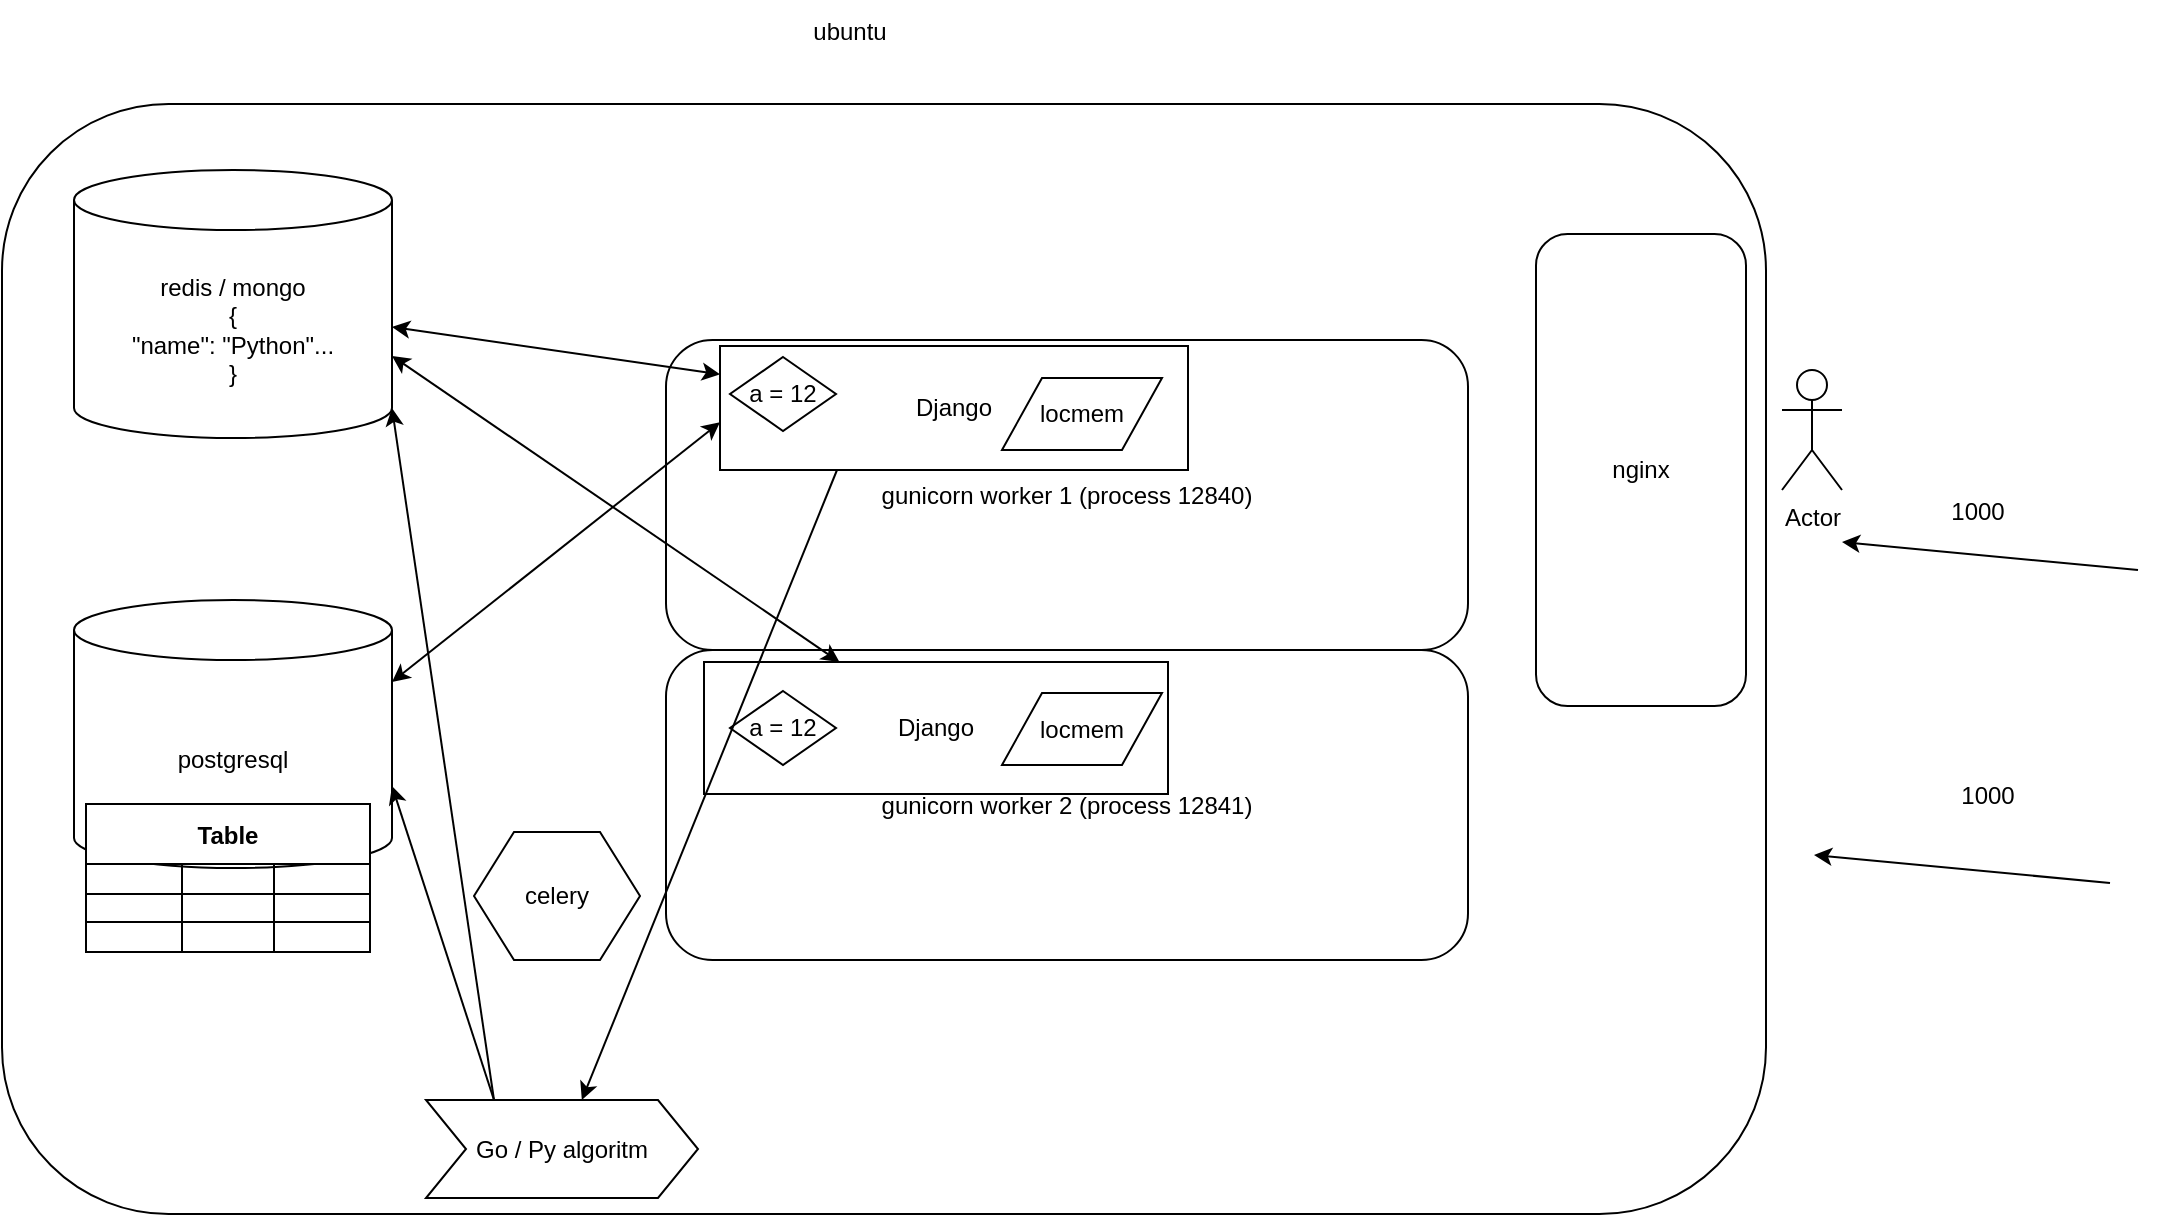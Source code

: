 <mxfile version="20.7.4" type="device"><diagram id="miclvZIaogrIFuRvzJ_r" name="Страница 1"><mxGraphModel dx="1000" dy="332" grid="0" gridSize="10" guides="1" tooltips="1" connect="1" arrows="1" fold="1" page="0" pageScale="1" pageWidth="827" pageHeight="1169" math="0" shadow="0"><root><mxCell id="0"/><mxCell id="1" parent="0"/><mxCell id="Lr0gcxaXRvnFOQFv2LrC-19" value="ubuntu" style="rounded=1;whiteSpace=wrap;html=1;" vertex="1" parent="1"><mxGeometry x="-262" y="250" width="882" height="555" as="geometry"/></mxCell><mxCell id="Lr0gcxaXRvnFOQFv2LrC-4" value="gunicorn worker 1 (process 12840)" style="rounded=1;whiteSpace=wrap;html=1;" vertex="1" parent="1"><mxGeometry x="70" y="368" width="401" height="155" as="geometry"/></mxCell><mxCell id="Lr0gcxaXRvnFOQFv2LrC-1" value="Django" style="rounded=0;whiteSpace=wrap;html=1;" vertex="1" parent="1"><mxGeometry x="97" y="371" width="234" height="62" as="geometry"/></mxCell><mxCell id="Lr0gcxaXRvnFOQFv2LrC-2" value="Actor" style="shape=umlActor;verticalLabelPosition=bottom;verticalAlign=top;html=1;outlineConnect=0;" vertex="1" parent="1"><mxGeometry x="628" y="383" width="30" height="60" as="geometry"/></mxCell><mxCell id="Lr0gcxaXRvnFOQFv2LrC-3" value="nginx" style="rounded=1;whiteSpace=wrap;html=1;" vertex="1" parent="1"><mxGeometry x="505" y="315" width="105" height="236" as="geometry"/></mxCell><mxCell id="Lr0gcxaXRvnFOQFv2LrC-5" value="a = 12" style="rhombus;whiteSpace=wrap;html=1;" vertex="1" parent="1"><mxGeometry x="102" y="376.5" width="53" height="37" as="geometry"/></mxCell><mxCell id="Lr0gcxaXRvnFOQFv2LrC-6" value="gunicorn worker 2 (process 12841)" style="rounded=1;whiteSpace=wrap;html=1;" vertex="1" parent="1"><mxGeometry x="70" y="523" width="401" height="155" as="geometry"/></mxCell><mxCell id="Lr0gcxaXRvnFOQFv2LrC-7" value="Django" style="rounded=0;whiteSpace=wrap;html=1;" vertex="1" parent="1"><mxGeometry x="89" y="529" width="232" height="66" as="geometry"/></mxCell><mxCell id="Lr0gcxaXRvnFOQFv2LrC-8" value="a = 12" style="rhombus;whiteSpace=wrap;html=1;" vertex="1" parent="1"><mxGeometry x="102" y="543.5" width="53" height="37" as="geometry"/></mxCell><mxCell id="Lr0gcxaXRvnFOQFv2LrC-9" value="locmem" style="shape=parallelogram;perimeter=parallelogramPerimeter;whiteSpace=wrap;html=1;fixedSize=1;" vertex="1" parent="1"><mxGeometry x="238" y="387" width="80" height="36" as="geometry"/></mxCell><mxCell id="Lr0gcxaXRvnFOQFv2LrC-10" value="locmem" style="shape=parallelogram;perimeter=parallelogramPerimeter;whiteSpace=wrap;html=1;fixedSize=1;" vertex="1" parent="1"><mxGeometry x="238" y="544.5" width="80" height="36" as="geometry"/></mxCell><mxCell id="Lr0gcxaXRvnFOQFv2LrC-11" value="" style="endArrow=classic;html=1;rounded=0;" edge="1" parent="1"><mxGeometry width="50" height="50" relative="1" as="geometry"><mxPoint x="806" y="483" as="sourcePoint"/><mxPoint x="658" y="469" as="targetPoint"/></mxGeometry></mxCell><mxCell id="Lr0gcxaXRvnFOQFv2LrC-12" value="1000" style="text;html=1;strokeColor=none;fillColor=none;align=center;verticalAlign=middle;whiteSpace=wrap;rounded=0;" vertex="1" parent="1"><mxGeometry x="696" y="439" width="60" height="30" as="geometry"/></mxCell><mxCell id="Lr0gcxaXRvnFOQFv2LrC-13" value="" style="endArrow=classic;html=1;rounded=0;" edge="1" parent="1"><mxGeometry width="50" height="50" relative="1" as="geometry"><mxPoint x="792" y="639.5" as="sourcePoint"/><mxPoint x="644" y="625.5" as="targetPoint"/></mxGeometry></mxCell><mxCell id="Lr0gcxaXRvnFOQFv2LrC-14" value="1000" style="text;html=1;strokeColor=none;fillColor=none;align=center;verticalAlign=middle;whiteSpace=wrap;rounded=0;" vertex="1" parent="1"><mxGeometry x="701" y="580.5" width="60" height="30" as="geometry"/></mxCell><mxCell id="Lr0gcxaXRvnFOQFv2LrC-15" value="redis / mongo&lt;br&gt;{&lt;br&gt;&quot;name&quot;: &quot;Python&quot;...&lt;br&gt;}" style="shape=cylinder3;whiteSpace=wrap;html=1;boundedLbl=1;backgroundOutline=1;size=15;" vertex="1" parent="1"><mxGeometry x="-226" y="283" width="159" height="134" as="geometry"/></mxCell><mxCell id="Lr0gcxaXRvnFOQFv2LrC-17" value="" style="endArrow=classic;startArrow=classic;html=1;rounded=0;" edge="1" parent="1" source="Lr0gcxaXRvnFOQFv2LrC-15" target="Lr0gcxaXRvnFOQFv2LrC-1"><mxGeometry width="50" height="50" relative="1" as="geometry"><mxPoint x="-55" y="472" as="sourcePoint"/><mxPoint x="-5" y="422" as="targetPoint"/></mxGeometry></mxCell><mxCell id="Lr0gcxaXRvnFOQFv2LrC-18" value="" style="endArrow=classic;startArrow=classic;html=1;rounded=0;exitX=1;exitY=0;exitDx=0;exitDy=93;exitPerimeter=0;" edge="1" parent="1" source="Lr0gcxaXRvnFOQFv2LrC-15" target="Lr0gcxaXRvnFOQFv2LrC-7"><mxGeometry width="50" height="50" relative="1" as="geometry"><mxPoint x="-84" y="506.807" as="sourcePoint"/><mxPoint x="89" y="473.005" as="targetPoint"/></mxGeometry></mxCell><mxCell id="Lr0gcxaXRvnFOQFv2LrC-20" value="ubuntu" style="text;html=1;strokeColor=none;fillColor=none;align=center;verticalAlign=middle;whiteSpace=wrap;rounded=0;" vertex="1" parent="1"><mxGeometry x="132" y="198" width="60" height="31" as="geometry"/></mxCell><mxCell id="Lr0gcxaXRvnFOQFv2LrC-21" value="postgresql&lt;br&gt;" style="shape=cylinder3;whiteSpace=wrap;html=1;boundedLbl=1;backgroundOutline=1;size=15;" vertex="1" parent="1"><mxGeometry x="-226" y="498" width="159" height="134" as="geometry"/></mxCell><mxCell id="Lr0gcxaXRvnFOQFv2LrC-22" value="Table" style="shape=table;startSize=30;container=1;collapsible=0;childLayout=tableLayout;fontStyle=1;align=center;" vertex="1" parent="1"><mxGeometry x="-220" y="600" width="142" height="74" as="geometry"/></mxCell><mxCell id="Lr0gcxaXRvnFOQFv2LrC-23" value="" style="shape=tableRow;horizontal=0;startSize=0;swimlaneHead=0;swimlaneBody=0;top=0;left=0;bottom=0;right=0;collapsible=0;dropTarget=0;fillColor=none;points=[[0,0.5],[1,0.5]];portConstraint=eastwest;" vertex="1" parent="Lr0gcxaXRvnFOQFv2LrC-22"><mxGeometry y="30" width="142" height="15" as="geometry"/></mxCell><mxCell id="Lr0gcxaXRvnFOQFv2LrC-24" value="" style="shape=partialRectangle;html=1;whiteSpace=wrap;connectable=0;fillColor=none;top=0;left=0;bottom=0;right=0;overflow=hidden;" vertex="1" parent="Lr0gcxaXRvnFOQFv2LrC-23"><mxGeometry width="48" height="15" as="geometry"><mxRectangle width="48" height="15" as="alternateBounds"/></mxGeometry></mxCell><mxCell id="Lr0gcxaXRvnFOQFv2LrC-25" value="" style="shape=partialRectangle;html=1;whiteSpace=wrap;connectable=0;fillColor=none;top=0;left=0;bottom=0;right=0;overflow=hidden;" vertex="1" parent="Lr0gcxaXRvnFOQFv2LrC-23"><mxGeometry x="48" width="46" height="15" as="geometry"><mxRectangle width="46" height="15" as="alternateBounds"/></mxGeometry></mxCell><mxCell id="Lr0gcxaXRvnFOQFv2LrC-26" value="" style="shape=partialRectangle;html=1;whiteSpace=wrap;connectable=0;fillColor=none;top=0;left=0;bottom=0;right=0;overflow=hidden;" vertex="1" parent="Lr0gcxaXRvnFOQFv2LrC-23"><mxGeometry x="94" width="48" height="15" as="geometry"><mxRectangle width="48" height="15" as="alternateBounds"/></mxGeometry></mxCell><mxCell id="Lr0gcxaXRvnFOQFv2LrC-27" value="" style="shape=tableRow;horizontal=0;startSize=0;swimlaneHead=0;swimlaneBody=0;top=0;left=0;bottom=0;right=0;collapsible=0;dropTarget=0;fillColor=none;points=[[0,0.5],[1,0.5]];portConstraint=eastwest;" vertex="1" parent="Lr0gcxaXRvnFOQFv2LrC-22"><mxGeometry y="45" width="142" height="14" as="geometry"/></mxCell><mxCell id="Lr0gcxaXRvnFOQFv2LrC-28" value="" style="shape=partialRectangle;html=1;whiteSpace=wrap;connectable=0;fillColor=none;top=0;left=0;bottom=0;right=0;overflow=hidden;" vertex="1" parent="Lr0gcxaXRvnFOQFv2LrC-27"><mxGeometry width="48" height="14" as="geometry"><mxRectangle width="48" height="14" as="alternateBounds"/></mxGeometry></mxCell><mxCell id="Lr0gcxaXRvnFOQFv2LrC-29" value="" style="shape=partialRectangle;html=1;whiteSpace=wrap;connectable=0;fillColor=none;top=0;left=0;bottom=0;right=0;overflow=hidden;" vertex="1" parent="Lr0gcxaXRvnFOQFv2LrC-27"><mxGeometry x="48" width="46" height="14" as="geometry"><mxRectangle width="46" height="14" as="alternateBounds"/></mxGeometry></mxCell><mxCell id="Lr0gcxaXRvnFOQFv2LrC-30" value="" style="shape=partialRectangle;html=1;whiteSpace=wrap;connectable=0;fillColor=none;top=0;left=0;bottom=0;right=0;overflow=hidden;" vertex="1" parent="Lr0gcxaXRvnFOQFv2LrC-27"><mxGeometry x="94" width="48" height="14" as="geometry"><mxRectangle width="48" height="14" as="alternateBounds"/></mxGeometry></mxCell><mxCell id="Lr0gcxaXRvnFOQFv2LrC-31" value="" style="shape=tableRow;horizontal=0;startSize=0;swimlaneHead=0;swimlaneBody=0;top=0;left=0;bottom=0;right=0;collapsible=0;dropTarget=0;fillColor=none;points=[[0,0.5],[1,0.5]];portConstraint=eastwest;" vertex="1" parent="Lr0gcxaXRvnFOQFv2LrC-22"><mxGeometry y="59" width="142" height="15" as="geometry"/></mxCell><mxCell id="Lr0gcxaXRvnFOQFv2LrC-32" value="" style="shape=partialRectangle;html=1;whiteSpace=wrap;connectable=0;fillColor=none;top=0;left=0;bottom=0;right=0;overflow=hidden;" vertex="1" parent="Lr0gcxaXRvnFOQFv2LrC-31"><mxGeometry width="48" height="15" as="geometry"><mxRectangle width="48" height="15" as="alternateBounds"/></mxGeometry></mxCell><mxCell id="Lr0gcxaXRvnFOQFv2LrC-33" value="" style="shape=partialRectangle;html=1;whiteSpace=wrap;connectable=0;fillColor=none;top=0;left=0;bottom=0;right=0;overflow=hidden;" vertex="1" parent="Lr0gcxaXRvnFOQFv2LrC-31"><mxGeometry x="48" width="46" height="15" as="geometry"><mxRectangle width="46" height="15" as="alternateBounds"/></mxGeometry></mxCell><mxCell id="Lr0gcxaXRvnFOQFv2LrC-34" value="" style="shape=partialRectangle;html=1;whiteSpace=wrap;connectable=0;fillColor=none;top=0;left=0;bottom=0;right=0;overflow=hidden;" vertex="1" parent="Lr0gcxaXRvnFOQFv2LrC-31"><mxGeometry x="94" width="48" height="15" as="geometry"><mxRectangle width="48" height="15" as="alternateBounds"/></mxGeometry></mxCell><mxCell id="Lr0gcxaXRvnFOQFv2LrC-35" value="" style="endArrow=classic;startArrow=classic;html=1;rounded=0;entryX=0;entryY=0.615;entryDx=0;entryDy=0;entryPerimeter=0;exitX=1;exitY=0;exitDx=0;exitDy=41;exitPerimeter=0;" edge="1" parent="1" source="Lr0gcxaXRvnFOQFv2LrC-21" target="Lr0gcxaXRvnFOQFv2LrC-1"><mxGeometry width="50" height="50" relative="1" as="geometry"><mxPoint x="-72" y="536.933" as="sourcePoint"/><mxPoint x="87" y="531.999" as="targetPoint"/></mxGeometry></mxCell><mxCell id="Lr0gcxaXRvnFOQFv2LrC-36" value="Go / Py algoritm" style="shape=step;perimeter=stepPerimeter;whiteSpace=wrap;html=1;fixedSize=1;" vertex="1" parent="1"><mxGeometry x="-50" y="748" width="136" height="49" as="geometry"/></mxCell><mxCell id="Lr0gcxaXRvnFOQFv2LrC-38" value="" style="endArrow=classic;html=1;rounded=0;exitX=0.25;exitY=1;exitDx=0;exitDy=0;" edge="1" parent="1" source="Lr0gcxaXRvnFOQFv2LrC-1" target="Lr0gcxaXRvnFOQFv2LrC-36"><mxGeometry width="50" height="50" relative="1" as="geometry"><mxPoint x="-69" y="561" as="sourcePoint"/><mxPoint x="-19" y="511" as="targetPoint"/></mxGeometry></mxCell><mxCell id="Lr0gcxaXRvnFOQFv2LrC-39" value="" style="endArrow=classic;html=1;rounded=0;entryX=1;entryY=1;entryDx=0;entryDy=-15;entryPerimeter=0;exitX=0.25;exitY=0;exitDx=0;exitDy=0;" edge="1" parent="1" source="Lr0gcxaXRvnFOQFv2LrC-36" target="Lr0gcxaXRvnFOQFv2LrC-15"><mxGeometry width="50" height="50" relative="1" as="geometry"><mxPoint x="-2" y="722" as="sourcePoint"/><mxPoint x="48" y="672" as="targetPoint"/></mxGeometry></mxCell><mxCell id="Lr0gcxaXRvnFOQFv2LrC-40" value="celery" style="shape=hexagon;perimeter=hexagonPerimeter2;whiteSpace=wrap;html=1;fixedSize=1;" vertex="1" parent="1"><mxGeometry x="-26" y="614" width="83" height="64" as="geometry"/></mxCell><mxCell id="Lr0gcxaXRvnFOQFv2LrC-41" value="" style="endArrow=classic;html=1;rounded=0;entryX=1;entryY=0;entryDx=0;entryDy=93;entryPerimeter=0;exitX=0.25;exitY=0;exitDx=0;exitDy=0;" edge="1" parent="1" source="Lr0gcxaXRvnFOQFv2LrC-36" target="Lr0gcxaXRvnFOQFv2LrC-21"><mxGeometry width="50" height="50" relative="1" as="geometry"><mxPoint x="-66" y="746" as="sourcePoint"/><mxPoint x="-16" y="696" as="targetPoint"/></mxGeometry></mxCell></root></mxGraphModel></diagram></mxfile>